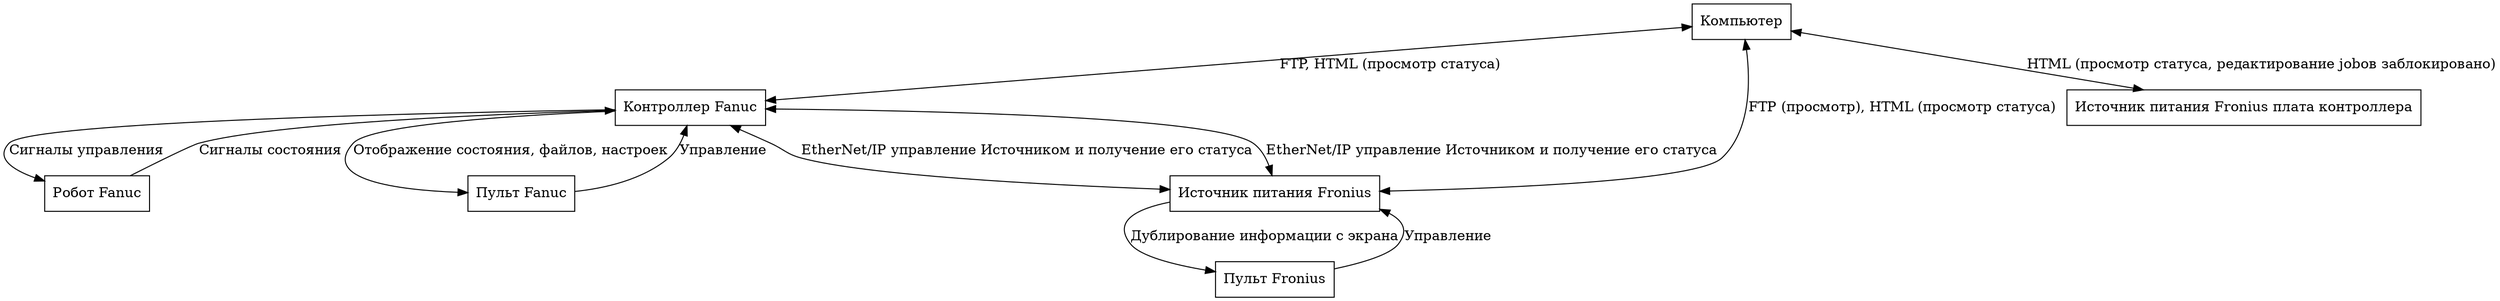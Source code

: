/* dot -Tpng function_scheme.dot -o function_scheme.png */

digraph G {
"Компьютер" [shape=box];
"Контроллер Fanuc" [shape=box];
"Робот Fanuc" [shape=box];
"Пульт Fanuc" [shape=box];
"Источник питания Fronius" [shape=box];
"Источник питания Fronius плата контроллера" [shape=box];
"Пульт Fronius" [shape=box];

"Компьютер" -> "Контроллер Fanuc" [dir=both, label="FTP, HTML (просмотр статуса)"];
"Компьютер" -> "Источник питания Fronius" [dir=both, label="FTP (просмотр), HTML (просмотр статуса)"];
"Компьютер" -> "Источник питания Fronius плата контроллера" [dir=both, label=" HTML (просмотр статуса, редактирование jobов заблокировано)"];
"Контроллер Fanuc" -> "Источник питания Fronius" [dir=both, label="EtherNet/IP управление Источником и получение его статуса"];
"Контроллер Fanuc" -> "Робот Fanuc" [label="Сигналы управления"];
"Робот Fanuc" -> "Контроллер Fanuc" [label="Сигналы состояния"];
"Контроллер Fanuc" -> "Источник питания Fronius" [dir=both, label="EtherNet/IP управление Источником и получение его статуса"];
"Контроллер Fanuc" -> "Пульт Fanuc" [label="Отображение состояния, файлов, настроек"];
"Пульт Fanuc" -> "Контроллер Fanuc" [label="Управление"];
"Источник питания Fronius" -> "Пульт Fronius" [label="Дублирование информации с экрана"];
"Пульт Fronius" -> "Источник питания Fronius" [label="Управление"];
}